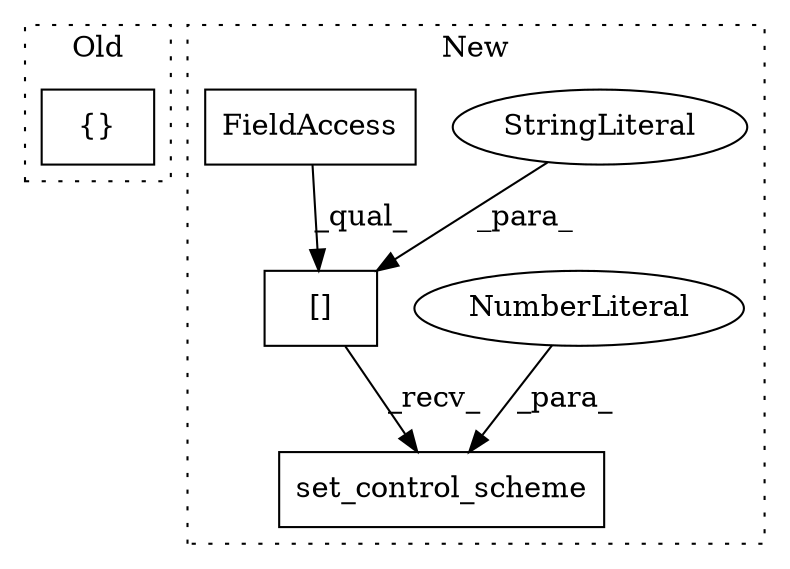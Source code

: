 digraph G {
subgraph cluster0 {
1 [label="{}" a="4" s="3507,3513" l="1,1" shape="box"];
label = "Old";
style="dotted";
}
subgraph cluster1 {
2 [label="set_control_scheme" a="32" s="3164,3184" l="19,1" shape="box"];
3 [label="NumberLiteral" a="34" s="3183" l="1" shape="ellipse"];
4 [label="[]" a="2" s="3145,3162" l="11,1" shape="box"];
5 [label="StringLiteral" a="45" s="3156" l="6" shape="ellipse"];
6 [label="FieldAccess" a="22" s="3145" l="10" shape="box"];
label = "New";
style="dotted";
}
3 -> 2 [label="_para_"];
4 -> 2 [label="_recv_"];
5 -> 4 [label="_para_"];
6 -> 4 [label="_qual_"];
}